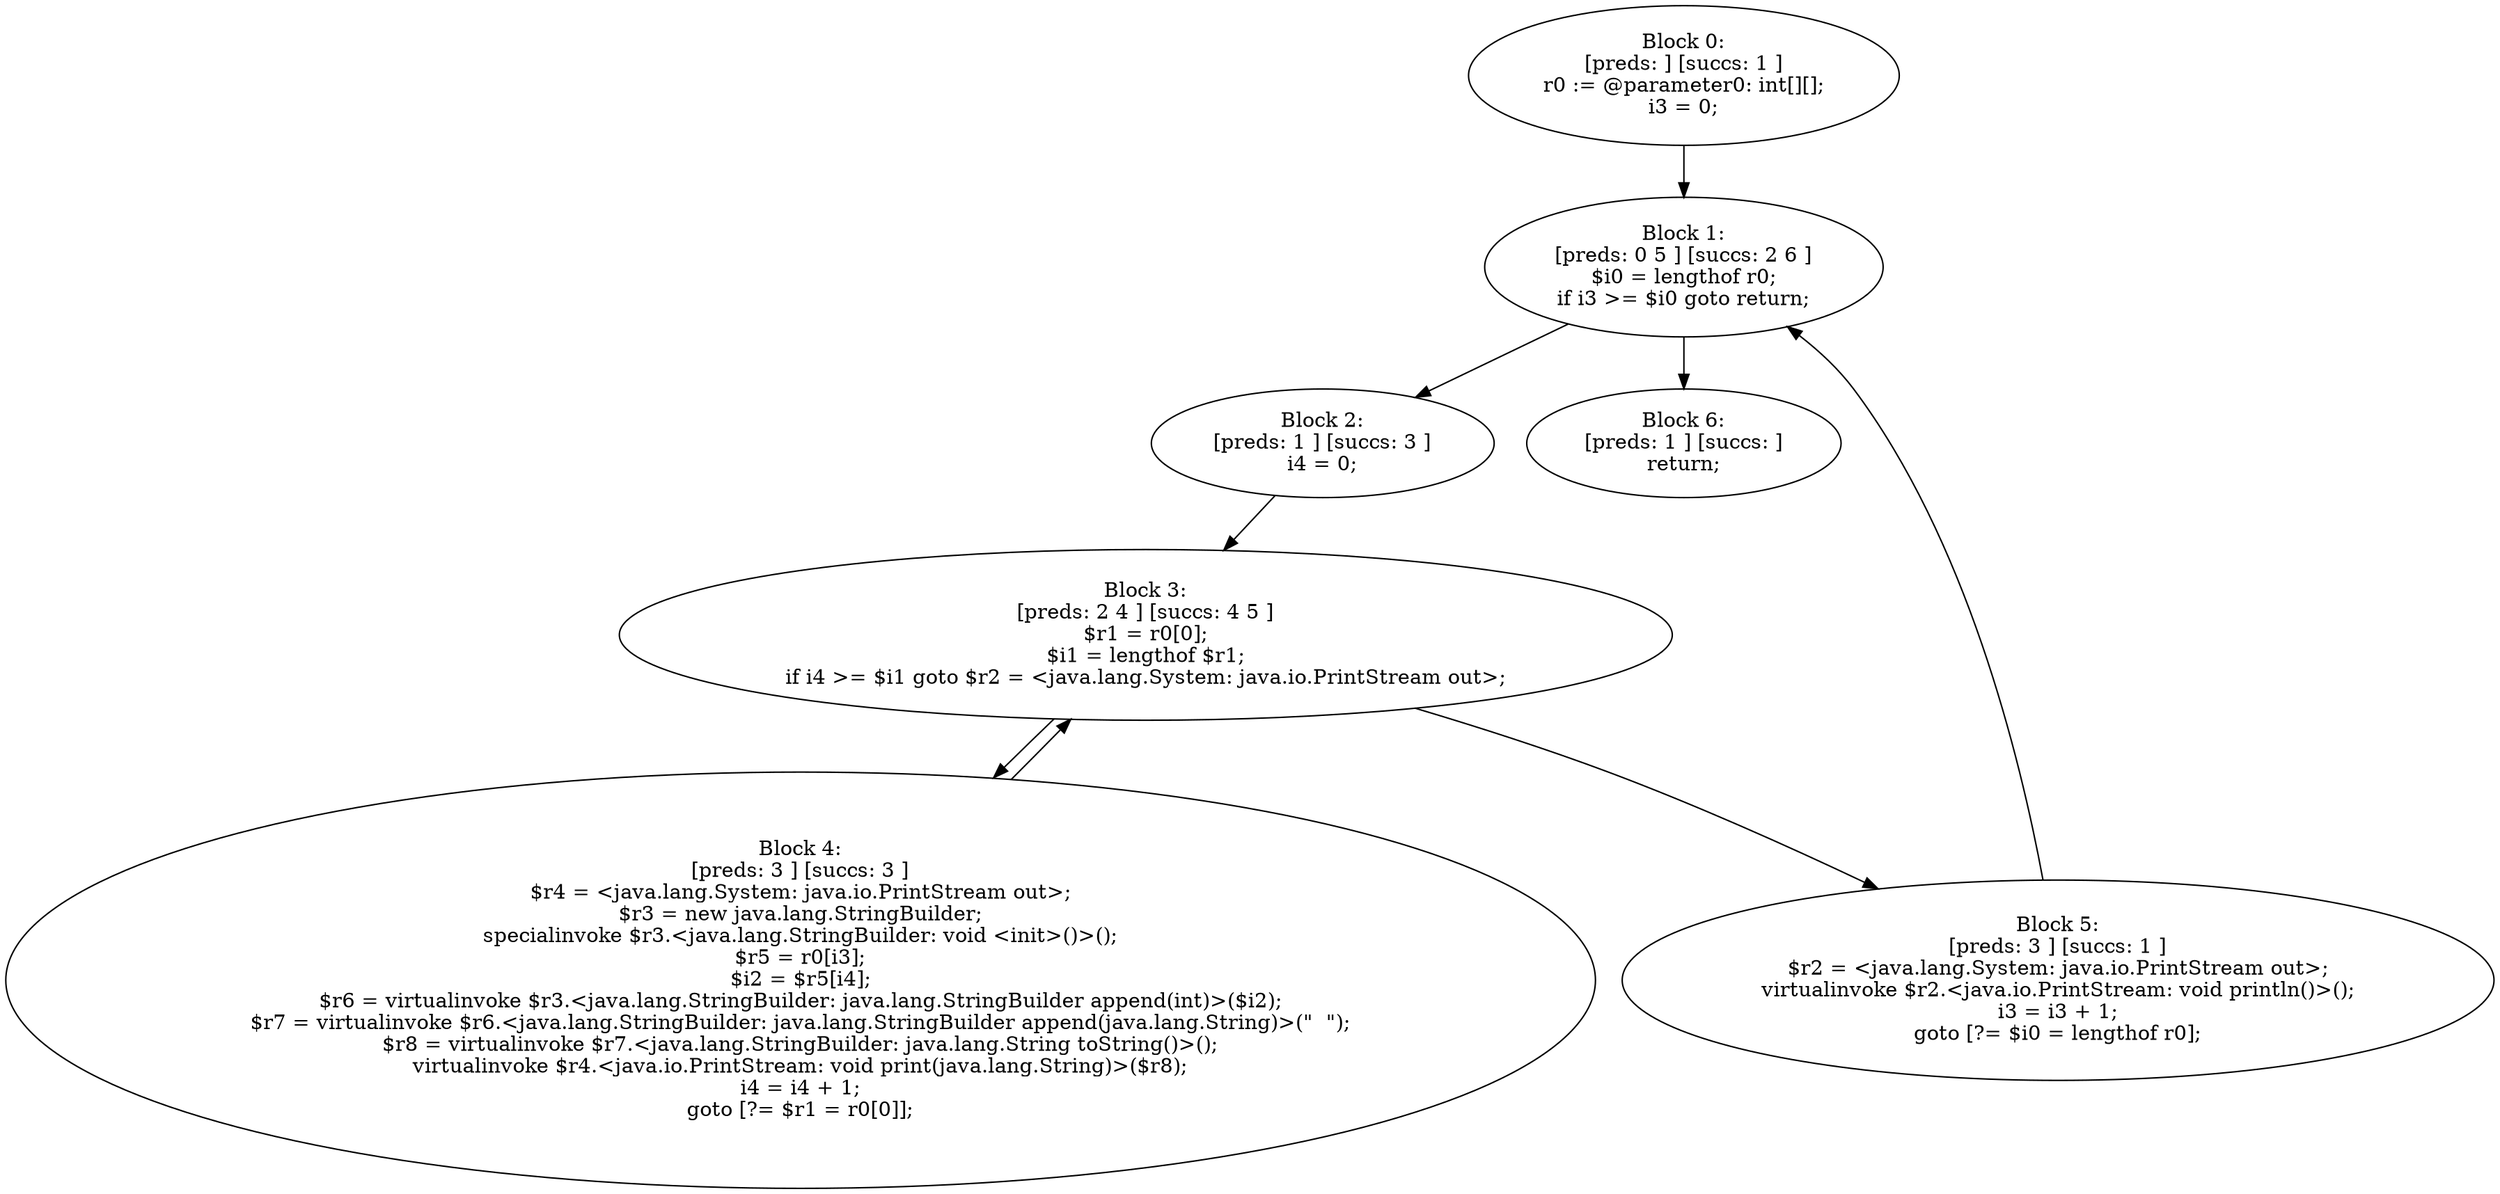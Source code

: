 digraph "unitGraph" {
    "Block 0:
[preds: ] [succs: 1 ]
r0 := @parameter0: int[][];
i3 = 0;
"
    "Block 1:
[preds: 0 5 ] [succs: 2 6 ]
$i0 = lengthof r0;
if i3 >= $i0 goto return;
"
    "Block 2:
[preds: 1 ] [succs: 3 ]
i4 = 0;
"
    "Block 3:
[preds: 2 4 ] [succs: 4 5 ]
$r1 = r0[0];
$i1 = lengthof $r1;
if i4 >= $i1 goto $r2 = <java.lang.System: java.io.PrintStream out>;
"
    "Block 4:
[preds: 3 ] [succs: 3 ]
$r4 = <java.lang.System: java.io.PrintStream out>;
$r3 = new java.lang.StringBuilder;
specialinvoke $r3.<java.lang.StringBuilder: void <init>()>();
$r5 = r0[i3];
$i2 = $r5[i4];
$r6 = virtualinvoke $r3.<java.lang.StringBuilder: java.lang.StringBuilder append(int)>($i2);
$r7 = virtualinvoke $r6.<java.lang.StringBuilder: java.lang.StringBuilder append(java.lang.String)>(\"  \");
$r8 = virtualinvoke $r7.<java.lang.StringBuilder: java.lang.String toString()>();
virtualinvoke $r4.<java.io.PrintStream: void print(java.lang.String)>($r8);
i4 = i4 + 1;
goto [?= $r1 = r0[0]];
"
    "Block 5:
[preds: 3 ] [succs: 1 ]
$r2 = <java.lang.System: java.io.PrintStream out>;
virtualinvoke $r2.<java.io.PrintStream: void println()>();
i3 = i3 + 1;
goto [?= $i0 = lengthof r0];
"
    "Block 6:
[preds: 1 ] [succs: ]
return;
"
    "Block 0:
[preds: ] [succs: 1 ]
r0 := @parameter0: int[][];
i3 = 0;
"->"Block 1:
[preds: 0 5 ] [succs: 2 6 ]
$i0 = lengthof r0;
if i3 >= $i0 goto return;
";
    "Block 1:
[preds: 0 5 ] [succs: 2 6 ]
$i0 = lengthof r0;
if i3 >= $i0 goto return;
"->"Block 2:
[preds: 1 ] [succs: 3 ]
i4 = 0;
";
    "Block 1:
[preds: 0 5 ] [succs: 2 6 ]
$i0 = lengthof r0;
if i3 >= $i0 goto return;
"->"Block 6:
[preds: 1 ] [succs: ]
return;
";
    "Block 2:
[preds: 1 ] [succs: 3 ]
i4 = 0;
"->"Block 3:
[preds: 2 4 ] [succs: 4 5 ]
$r1 = r0[0];
$i1 = lengthof $r1;
if i4 >= $i1 goto $r2 = <java.lang.System: java.io.PrintStream out>;
";
    "Block 3:
[preds: 2 4 ] [succs: 4 5 ]
$r1 = r0[0];
$i1 = lengthof $r1;
if i4 >= $i1 goto $r2 = <java.lang.System: java.io.PrintStream out>;
"->"Block 4:
[preds: 3 ] [succs: 3 ]
$r4 = <java.lang.System: java.io.PrintStream out>;
$r3 = new java.lang.StringBuilder;
specialinvoke $r3.<java.lang.StringBuilder: void <init>()>();
$r5 = r0[i3];
$i2 = $r5[i4];
$r6 = virtualinvoke $r3.<java.lang.StringBuilder: java.lang.StringBuilder append(int)>($i2);
$r7 = virtualinvoke $r6.<java.lang.StringBuilder: java.lang.StringBuilder append(java.lang.String)>(\"  \");
$r8 = virtualinvoke $r7.<java.lang.StringBuilder: java.lang.String toString()>();
virtualinvoke $r4.<java.io.PrintStream: void print(java.lang.String)>($r8);
i4 = i4 + 1;
goto [?= $r1 = r0[0]];
";
    "Block 3:
[preds: 2 4 ] [succs: 4 5 ]
$r1 = r0[0];
$i1 = lengthof $r1;
if i4 >= $i1 goto $r2 = <java.lang.System: java.io.PrintStream out>;
"->"Block 5:
[preds: 3 ] [succs: 1 ]
$r2 = <java.lang.System: java.io.PrintStream out>;
virtualinvoke $r2.<java.io.PrintStream: void println()>();
i3 = i3 + 1;
goto [?= $i0 = lengthof r0];
";
    "Block 4:
[preds: 3 ] [succs: 3 ]
$r4 = <java.lang.System: java.io.PrintStream out>;
$r3 = new java.lang.StringBuilder;
specialinvoke $r3.<java.lang.StringBuilder: void <init>()>();
$r5 = r0[i3];
$i2 = $r5[i4];
$r6 = virtualinvoke $r3.<java.lang.StringBuilder: java.lang.StringBuilder append(int)>($i2);
$r7 = virtualinvoke $r6.<java.lang.StringBuilder: java.lang.StringBuilder append(java.lang.String)>(\"  \");
$r8 = virtualinvoke $r7.<java.lang.StringBuilder: java.lang.String toString()>();
virtualinvoke $r4.<java.io.PrintStream: void print(java.lang.String)>($r8);
i4 = i4 + 1;
goto [?= $r1 = r0[0]];
"->"Block 3:
[preds: 2 4 ] [succs: 4 5 ]
$r1 = r0[0];
$i1 = lengthof $r1;
if i4 >= $i1 goto $r2 = <java.lang.System: java.io.PrintStream out>;
";
    "Block 5:
[preds: 3 ] [succs: 1 ]
$r2 = <java.lang.System: java.io.PrintStream out>;
virtualinvoke $r2.<java.io.PrintStream: void println()>();
i3 = i3 + 1;
goto [?= $i0 = lengthof r0];
"->"Block 1:
[preds: 0 5 ] [succs: 2 6 ]
$i0 = lengthof r0;
if i3 >= $i0 goto return;
";
}
